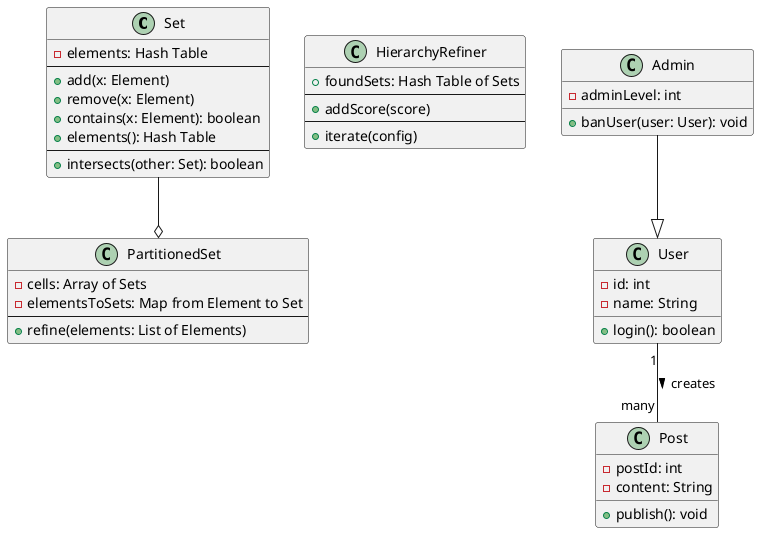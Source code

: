 @startuml

class Set {
    -elements: Hash Table
    --
    +add(x: Element)
    +remove(x: Element)
    +contains(x: Element): boolean
    +elements(): Hash Table
    --
    +intersects(other: Set): boolean
}

class PartitionedSet {
    -cells: Array of Sets
    -elementsToSets: Map from Element to Set
    --
    +refine(elements: List of Elements)
}

class HierarchyRefiner {
    +foundSets: Hash Table of Sets
    --
    +addScore(score)
    --
    +iterate(config)
}

Set --o PartitionedSet

class User {
  -id: int
  -name: String
  +login(): boolean
}

class Admin {
  -adminLevel: int
  +banUser(user: User): void
}

class Post {
  -postId: int
  -content: String
  +publish(): void
}

User "1" -- "many" Post : creates >
Admin --|> User

@enduml
